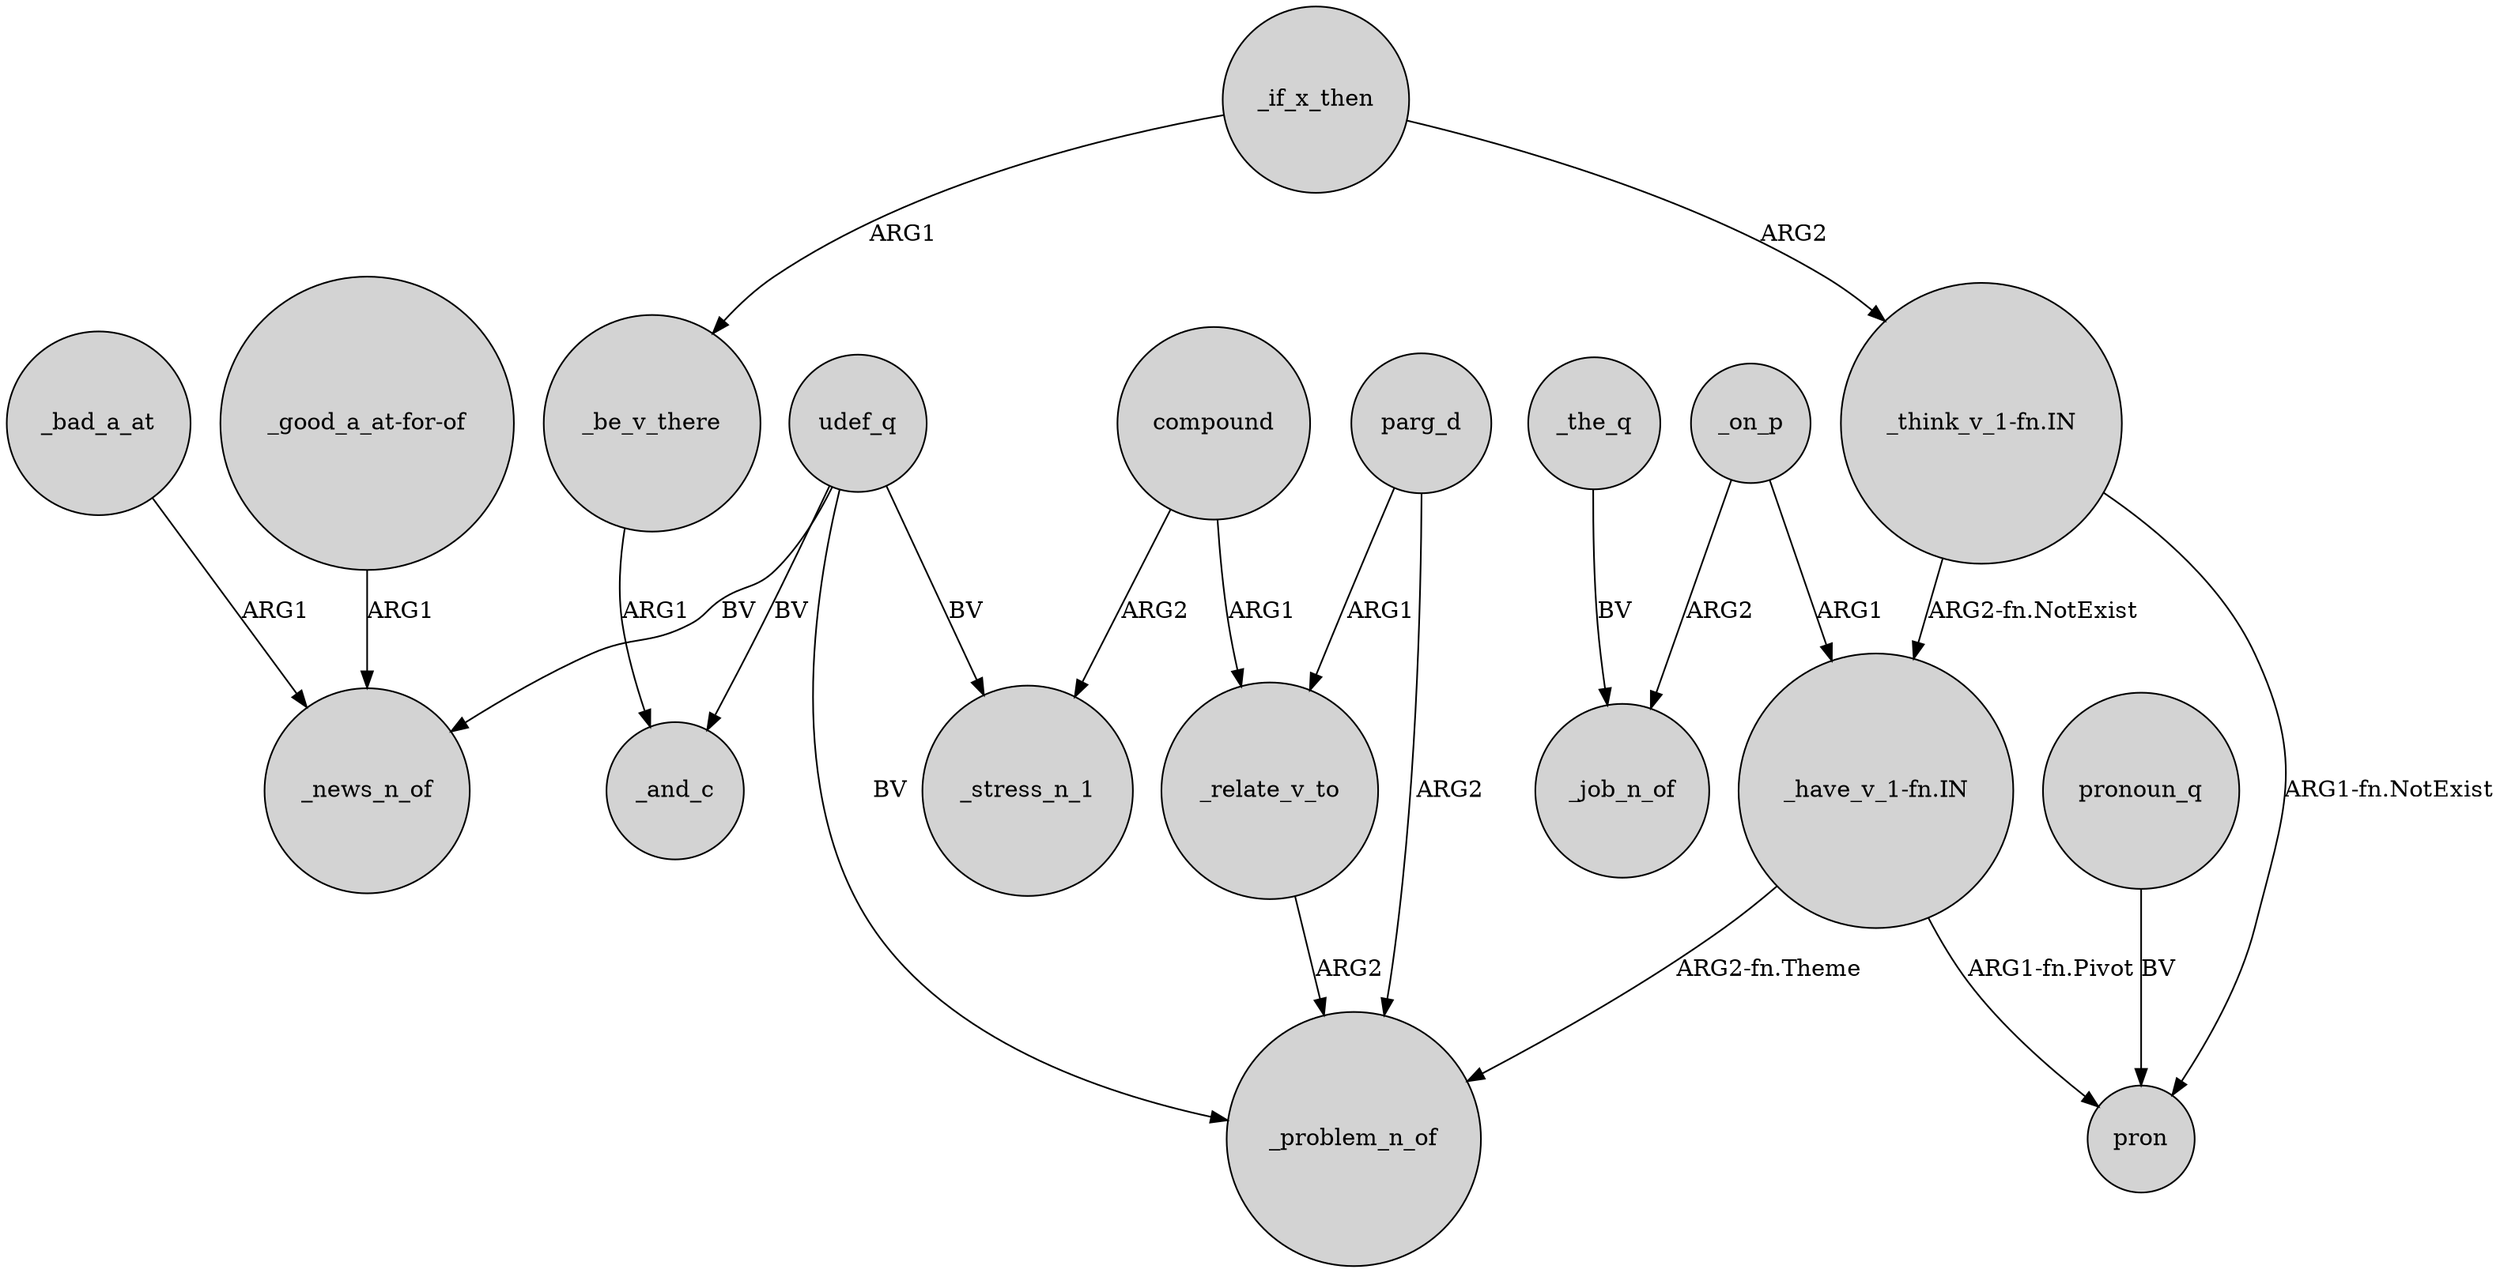 digraph {
	node [shape=circle style=filled]
	_relate_v_to -> _problem_n_of [label=ARG2]
	udef_q -> _stress_n_1 [label=BV]
	"_think_v_1-fn.IN" -> pron [label="ARG1-fn.NotExist"]
	parg_d -> _relate_v_to [label=ARG1]
	"_have_v_1-fn.IN" -> _problem_n_of [label="ARG2-fn.Theme"]
	"_good_a_at-for-of" -> _news_n_of [label=ARG1]
	_on_p -> _job_n_of [label=ARG2]
	udef_q -> _problem_n_of [label=BV]
	_bad_a_at -> _news_n_of [label=ARG1]
	"_have_v_1-fn.IN" -> pron [label="ARG1-fn.Pivot"]
	_on_p -> "_have_v_1-fn.IN" [label=ARG1]
	_be_v_there -> _and_c [label=ARG1]
	pronoun_q -> pron [label=BV]
	_if_x_then -> "_think_v_1-fn.IN" [label=ARG2]
	_if_x_then -> _be_v_there [label=ARG1]
	_the_q -> _job_n_of [label=BV]
	parg_d -> _problem_n_of [label=ARG2]
	compound -> _relate_v_to [label=ARG1]
	compound -> _stress_n_1 [label=ARG2]
	udef_q -> _news_n_of [label=BV]
	"_think_v_1-fn.IN" -> "_have_v_1-fn.IN" [label="ARG2-fn.NotExist"]
	udef_q -> _and_c [label=BV]
}
